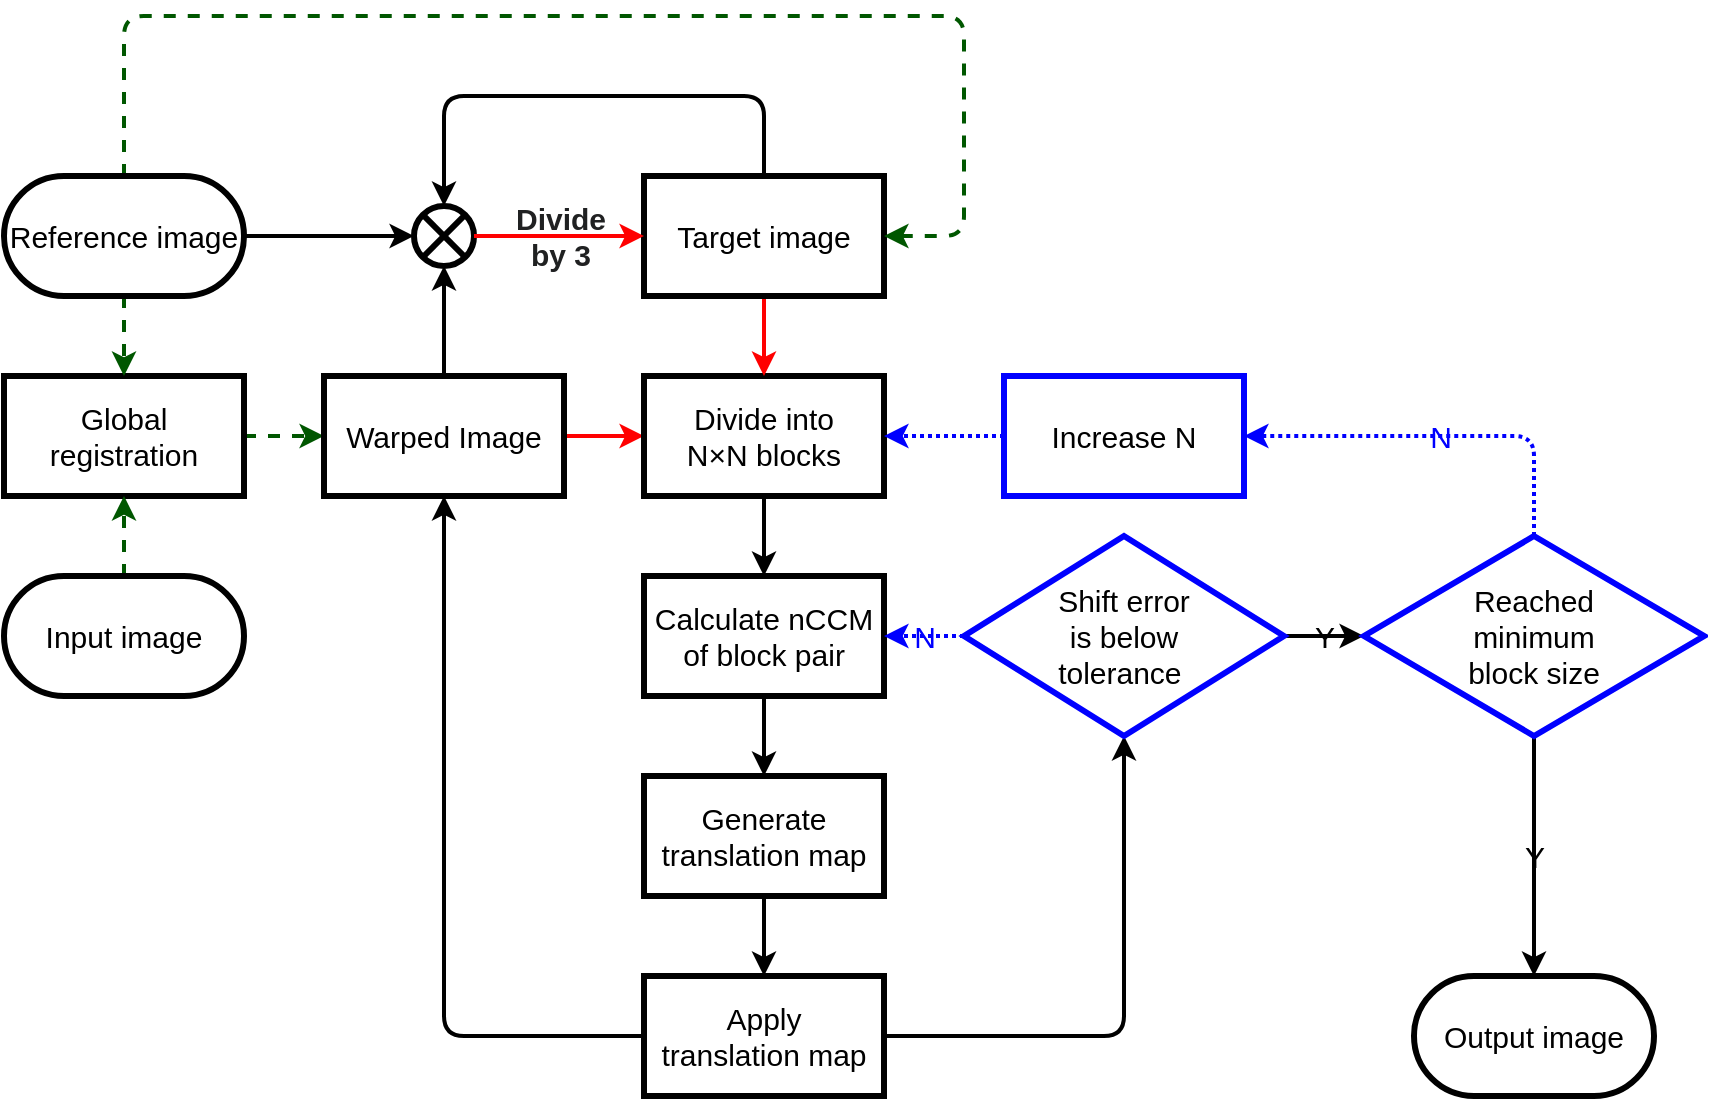 <mxfile>
    <diagram id="dpQeYTfFLviZBgnbW4s3" name="Page-1">
        <mxGraphModel dx="898" dy="680" grid="1" gridSize="10" guides="1" tooltips="1" connect="1" arrows="1" fold="1" page="1" pageScale="1" pageWidth="827" pageHeight="1169" math="0" shadow="0">
            <root>
                <mxCell id="0"/>
                <mxCell id="1" parent="0"/>
                <mxCell id="IAmmdJ4gO4qMt3dEaXHt-69" style="edgeStyle=none;html=1;exitX=1;exitY=0.5;exitDx=0;exitDy=0;entryX=0;entryY=0.5;entryDx=0;entryDy=0;dashed=1;fontSize=15;fontColor=#000000;strokeWidth=2;strokeColor=#005700;fillColor=#008a00;" parent="1" source="5" target="8" edge="1">
                    <mxGeometry relative="1" as="geometry"/>
                </mxCell>
                <mxCell id="5" value="Global registration" style="rounded=0;whiteSpace=wrap;html=1;fontSize=15;fontColor=#000000;fillColor=none;strokeColor=#000000;strokeWidth=3;" parent="1" vertex="1">
                    <mxGeometry x="30" y="210" width="120" height="60" as="geometry"/>
                </mxCell>
                <mxCell id="38" style="edgeStyle=none;html=1;exitX=1;exitY=0.5;exitDx=0;exitDy=0;entryX=0;entryY=0.5;entryDx=0;entryDy=0;fontSize=15;fillColor=#e3c800;fontColor=#000000;strokeColor=#FF0000;strokeWidth=2;" parent="1" source="8" target="10" edge="1">
                    <mxGeometry relative="1" as="geometry"/>
                </mxCell>
                <mxCell id="KWxbIVFsugVUYz1EthE6-79" style="edgeStyle=none;html=1;exitX=0.5;exitY=0;exitDx=0;exitDy=0;entryX=0.5;entryY=1;entryDx=0;entryDy=0;fontSize=15;fontColor=#000000;strokeColor=#000000;strokeWidth=2;" parent="1" source="8" target="61" edge="1">
                    <mxGeometry relative="1" as="geometry">
                        <mxPoint x="250" y="170" as="targetPoint"/>
                    </mxGeometry>
                </mxCell>
                <mxCell id="8" value="Warped Image" style="rounded=0;whiteSpace=wrap;html=1;fontSize=15;fontColor=#000000;fillColor=none;strokeColor=#000000;strokeWidth=3;" parent="1" vertex="1">
                    <mxGeometry x="190" y="210" width="120" height="60" as="geometry"/>
                </mxCell>
                <mxCell id="42" value="" style="edgeStyle=none;html=1;fontSize=15;fontColor=#000000;strokeColor=#000000;strokeWidth=2;" parent="1" source="10" target="41" edge="1">
                    <mxGeometry relative="1" as="geometry"/>
                </mxCell>
                <mxCell id="10" value="&lt;span style=&quot;&quot;&gt;D&lt;font style=&quot;font-size: 15px&quot;&gt;ivide into &lt;br style=&quot;font-size: 15px&quot;&gt;N&lt;span style=&quot;font-family: &amp;quot;arial&amp;quot; , sans-serif ; text-align: left ; font-size: 15px&quot;&gt;×&lt;/span&gt;N blocks&lt;/font&gt;&lt;/span&gt;" style="rounded=0;whiteSpace=wrap;html=1;fontSize=15;fontColor=#000000;fillColor=none;strokeColor=#000000;strokeWidth=3;labelBackgroundColor=none;" parent="1" vertex="1">
                    <mxGeometry x="350" y="210" width="120" height="60" as="geometry"/>
                </mxCell>
                <mxCell id="KWxbIVFsugVUYz1EthE6-78" style="edgeStyle=none;html=1;exitX=0.5;exitY=1;exitDx=0;exitDy=0;entryX=0.5;entryY=0;entryDx=0;entryDy=0;fontSize=15;fillColor=#e3c800;fontColor=#000000;strokeColor=#FF0000;strokeWidth=2;" parent="1" source="12" target="10" edge="1">
                    <mxGeometry relative="1" as="geometry"/>
                </mxCell>
                <mxCell id="KWxbIVFsugVUYz1EthE6-80" style="edgeStyle=none;html=1;exitX=0.5;exitY=0;exitDx=0;exitDy=0;entryX=0.5;entryY=0;entryDx=0;entryDy=0;fontSize=15;fontColor=#000000;strokeColor=#000000;strokeWidth=2;" parent="1" source="12" target="61" edge="1">
                    <mxGeometry relative="1" as="geometry">
                        <Array as="points">
                            <mxPoint x="410" y="70"/>
                            <mxPoint x="250" y="70"/>
                        </Array>
                        <mxPoint x="250" y="110" as="targetPoint"/>
                    </mxGeometry>
                </mxCell>
                <mxCell id="12" value="Target image" style="rounded=0;whiteSpace=wrap;html=1;fontSize=15;fontColor=#000000;fillColor=none;strokeColor=#000000;strokeWidth=3;" parent="1" vertex="1">
                    <mxGeometry x="350" y="110" width="120" height="60" as="geometry"/>
                </mxCell>
                <mxCell id="KWxbIVFsugVUYz1EthE6-82" style="edgeStyle=none;html=1;exitX=0.5;exitY=1;exitDx=0;exitDy=0;entryX=0.5;entryY=0;entryDx=0;entryDy=0;fontSize=15;fontColor=#000000;strokeColor=#000000;strokeWidth=2;" parent="1" source="41" target="43" edge="1">
                    <mxGeometry relative="1" as="geometry"/>
                </mxCell>
                <mxCell id="41" value="Calculate nCCM of block pair" style="whiteSpace=wrap;html=1;rounded=0;fontSize=15;fontColor=#000000;fillColor=none;strokeColor=#000000;strokeWidth=3;" parent="1" vertex="1">
                    <mxGeometry x="350" y="310" width="120" height="60" as="geometry"/>
                </mxCell>
                <mxCell id="KWxbIVFsugVUYz1EthE6-84" style="edgeStyle=none;html=1;exitX=0.5;exitY=1;exitDx=0;exitDy=0;entryX=0.5;entryY=0;entryDx=0;entryDy=0;fontSize=15;fontColor=#000000;strokeColor=#000000;strokeWidth=2;" parent="1" source="43" target="45" edge="1">
                    <mxGeometry relative="1" as="geometry"/>
                </mxCell>
                <mxCell id="43" value="Generate translation map" style="whiteSpace=wrap;html=1;rounded=0;fontSize=15;fontColor=#000000;fillColor=none;strokeColor=#000000;strokeWidth=3;" parent="1" vertex="1">
                    <mxGeometry x="350" y="410" width="120" height="60" as="geometry"/>
                </mxCell>
                <mxCell id="KWxbIVFsugVUYz1EthE6-87" style="edgeStyle=none;html=1;exitX=1;exitY=0.5;exitDx=0;exitDy=0;entryX=0.5;entryY=1;entryDx=0;entryDy=0;fontSize=15;fontColor=#000000;strokeColor=#000000;strokeWidth=2;" parent="1" source="45" target="50" edge="1">
                    <mxGeometry relative="1" as="geometry">
                        <Array as="points">
                            <mxPoint x="590" y="540"/>
                        </Array>
                    </mxGeometry>
                </mxCell>
                <mxCell id="KWxbIVFsugVUYz1EthE6-88" style="edgeStyle=none;html=1;exitX=0;exitY=0.5;exitDx=0;exitDy=0;entryX=0.5;entryY=1;entryDx=0;entryDy=0;fontSize=15;fontColor=#000000;strokeColor=#000000;strokeWidth=2;" parent="1" source="45" target="8" edge="1">
                    <mxGeometry relative="1" as="geometry">
                        <Array as="points">
                            <mxPoint x="250" y="540"/>
                        </Array>
                    </mxGeometry>
                </mxCell>
                <mxCell id="45" value="Apply&lt;br&gt;translation map" style="whiteSpace=wrap;html=1;rounded=0;fontSize=15;fontColor=#000000;fillColor=none;strokeColor=#000000;strokeWidth=3;" parent="1" vertex="1">
                    <mxGeometry x="350" y="510" width="120" height="60" as="geometry"/>
                </mxCell>
                <mxCell id="KWxbIVFsugVUYz1EthE6-86" value="&lt;font color=&quot;#0000ff&quot;&gt;N&lt;/font&gt;" style="edgeStyle=none;html=1;exitX=0;exitY=0.5;exitDx=0;exitDy=0;entryX=1;entryY=0.5;entryDx=0;entryDy=0;fontSize=15;fillColor=#1ba1e2;fontColor=#000000;strokeWidth=2;labelBackgroundColor=none;strokeColor=#0000FF;dashed=1;dashPattern=1 1;" parent="1" source="50" target="41" edge="1">
                    <mxGeometry relative="1" as="geometry"/>
                </mxCell>
                <mxCell id="KWxbIVFsugVUYz1EthE6-90" value="Y" style="edgeStyle=none;html=1;exitX=1;exitY=0.5;exitDx=0;exitDy=0;entryX=0;entryY=0.5;entryDx=0;entryDy=0;fontSize=15;fontColor=#000000;strokeWidth=2;fillColor=#1ba1e2;labelBackgroundColor=none;strokeColor=#000000;" parent="1" source="50" target="54" edge="1">
                    <mxGeometry relative="1" as="geometry"/>
                </mxCell>
                <mxCell id="50" value="Shift error &lt;br&gt;is below&lt;br&gt;tolerance&amp;nbsp;" style="rhombus;whiteSpace=wrap;html=1;rounded=0;fontSize=15;fillColor=none;fontColor=#000000;strokeWidth=3;strokeColor=#0000FF;" parent="1" vertex="1">
                    <mxGeometry x="510" y="290" width="160" height="100" as="geometry"/>
                </mxCell>
                <mxCell id="KWxbIVFsugVUYz1EthE6-89" value="&lt;font color=&quot;#0000ff&quot;&gt;N&lt;/font&gt;" style="edgeStyle=none;html=1;exitX=0.5;exitY=0;exitDx=0;exitDy=0;entryX=1;entryY=0.5;entryDx=0;entryDy=0;fontSize=15;fillColor=#1ba1e2;fontColor=#000000;strokeWidth=2;labelBackgroundColor=none;strokeColor=#0000FF;dashed=1;dashPattern=1 1;" parent="1" source="54" target="56" edge="1">
                    <mxGeometry relative="1" as="geometry">
                        <Array as="points">
                            <mxPoint x="795" y="240"/>
                        </Array>
                    </mxGeometry>
                </mxCell>
                <mxCell id="KWxbIVFsugVUYz1EthE6-91" value="Y" style="edgeStyle=none;html=1;exitX=0.5;exitY=1;exitDx=0;exitDy=0;entryX=0.5;entryY=0;entryDx=0;entryDy=0;fontSize=15;fontColor=#000000;labelBackgroundColor=none;strokeColor=#000000;strokeWidth=2;" parent="1" source="54" target="KWxbIVFsugVUYz1EthE6-70" edge="1">
                    <mxGeometry relative="1" as="geometry"/>
                </mxCell>
                <mxCell id="54" value="Reached&lt;br&gt;minimum&lt;br&gt;block size" style="rhombus;whiteSpace=wrap;html=1;rounded=0;fontSize=15;fillColor=none;fontColor=#000000;strokeWidth=3;strokeColor=#0000FF;" parent="1" vertex="1">
                    <mxGeometry x="710" y="290" width="170" height="100" as="geometry"/>
                </mxCell>
                <mxCell id="KWxbIVFsugVUYz1EthE6-85" style="edgeStyle=none;html=1;exitX=0;exitY=0.5;exitDx=0;exitDy=0;entryX=1;entryY=0.5;entryDx=0;entryDy=0;fontSize=15;fillColor=#1ba1e2;fontColor=#000000;strokeWidth=2;strokeColor=#0000FF;dashed=1;dashPattern=1 1;" parent="1" source="56" target="10" edge="1">
                    <mxGeometry relative="1" as="geometry"/>
                </mxCell>
                <mxCell id="56" value="Increase N" style="whiteSpace=wrap;html=1;rounded=0;fontSize=15;fillColor=none;fontColor=#000000;strokeWidth=3;strokeColor=#0000FF;" parent="1" vertex="1">
                    <mxGeometry x="530" y="210" width="120" height="60" as="geometry"/>
                </mxCell>
                <mxCell id="KWxbIVFsugVUYz1EthE6-92" style="edgeStyle=none;html=1;exitX=0.5;exitY=0;exitDx=0;exitDy=0;entryX=0.5;entryY=1;entryDx=0;entryDy=0;fontSize=15;dashed=1;fontColor=#000000;strokeWidth=2;strokeColor=#005700;fillColor=#008a00;" parent="1" source="c7pEFfXvto8Vs_k7pn7q-77" target="5" edge="1">
                    <mxGeometry relative="1" as="geometry"/>
                </mxCell>
                <mxCell id="c7pEFfXvto8Vs_k7pn7q-77" value="&lt;span&gt;Input image&lt;/span&gt;" style="rounded=1;whiteSpace=wrap;html=1;fontSize=15;arcSize=50;fontColor=#000000;fillColor=none;strokeColor=#000000;strokeWidth=3;" parent="1" vertex="1">
                    <mxGeometry x="30" y="310" width="120" height="60" as="geometry"/>
                </mxCell>
                <mxCell id="KWxbIVFsugVUYz1EthE6-76" style="edgeStyle=none;html=1;exitX=1;exitY=0.5;exitDx=0;exitDy=0;entryX=0;entryY=0.5;entryDx=0;entryDy=0;fontSize=15;fontColor=#000000;strokeColor=#000000;strokeWidth=2;" parent="1" source="c7pEFfXvto8Vs_k7pn7q-79" target="61" edge="1">
                    <mxGeometry relative="1" as="geometry">
                        <mxPoint x="190" y="140" as="targetPoint"/>
                    </mxGeometry>
                </mxCell>
                <mxCell id="KWxbIVFsugVUYz1EthE6-77" style="edgeStyle=none;html=1;exitX=0.5;exitY=1;exitDx=0;exitDy=0;entryX=0.5;entryY=0;entryDx=0;entryDy=0;fontSize=15;dashed=1;fontColor=#000000;strokeWidth=2;strokeColor=#005700;fillColor=#008a00;" parent="1" source="c7pEFfXvto8Vs_k7pn7q-79" target="5" edge="1">
                    <mxGeometry relative="1" as="geometry"/>
                </mxCell>
                <mxCell id="6kCfeVAhZzXSvrI1xp41-56" style="edgeStyle=none;html=1;exitX=0.5;exitY=0;exitDx=0;exitDy=0;entryX=1;entryY=0.5;entryDx=0;entryDy=0;dashed=1;fontSize=15;fontColor=#000000;strokeWidth=2;strokeColor=#005700;fillColor=#008a00;" parent="1" source="c7pEFfXvto8Vs_k7pn7q-79" target="12" edge="1">
                    <mxGeometry relative="1" as="geometry">
                        <Array as="points">
                            <mxPoint x="90" y="30"/>
                            <mxPoint x="510" y="30"/>
                            <mxPoint x="510" y="140"/>
                        </Array>
                    </mxGeometry>
                </mxCell>
                <mxCell id="c7pEFfXvto8Vs_k7pn7q-79" value="&lt;span&gt;Reference image&lt;/span&gt;" style="rounded=1;whiteSpace=wrap;html=1;fontSize=15;arcSize=50;fontColor=#000000;fillColor=none;strokeColor=#000000;strokeWidth=3;" parent="1" vertex="1">
                    <mxGeometry x="30" y="110" width="120" height="60" as="geometry"/>
                </mxCell>
                <mxCell id="KWxbIVFsugVUYz1EthE6-70" value="&lt;span&gt;Output image&lt;/span&gt;" style="rounded=1;whiteSpace=wrap;html=1;fontSize=15;arcSize=50;fontColor=#000000;fillColor=none;strokeColor=#000000;strokeWidth=3;" parent="1" vertex="1">
                    <mxGeometry x="735" y="510" width="120" height="60" as="geometry"/>
                </mxCell>
                <mxCell id="61" value="" style="shape=sumEllipse;perimeter=ellipsePerimeter;whiteSpace=wrap;html=1;backgroundOutline=1;fillColor=none;strokeColor=#000000;strokeWidth=3;" parent="1" vertex="1">
                    <mxGeometry x="235" y="125" width="30" height="30" as="geometry"/>
                </mxCell>
                <mxCell id="KWxbIVFsugVUYz1EthE6-81" value="&lt;font style=&quot;font-size: 15px&quot;&gt;&lt;b&gt;&lt;span style=&quot;color: rgb(32 , 33 , 34) ; font-family: sans-serif&quot;&gt;Divide&lt;/span&gt;&lt;br style=&quot;color: rgb(32 , 33 , 34) ; font-family: sans-serif&quot;&gt;&lt;span style=&quot;color: rgb(32 , 33 , 34) ; font-family: sans-serif&quot;&gt;by 3&lt;/span&gt;&lt;/b&gt;&lt;/font&gt;&lt;font color=&quot;#202122&quot; face=&quot;sans-serif&quot;&gt;&lt;br&gt;&lt;/font&gt;" style="edgeStyle=none;html=1;exitX=1;exitY=0.5;exitDx=0;exitDy=0;entryX=0;entryY=0.5;entryDx=0;entryDy=0;fontSize=15;fillColor=#e3c800;fontColor=#000000;strokeWidth=2;strokeColor=#FF0000;labelBackgroundColor=none;" parent="1" source="61" target="12" edge="1">
                    <mxGeometry relative="1" as="geometry">
                        <mxPoint x="310" y="140" as="sourcePoint"/>
                    </mxGeometry>
                </mxCell>
            </root>
        </mxGraphModel>
    </diagram>
</mxfile>
